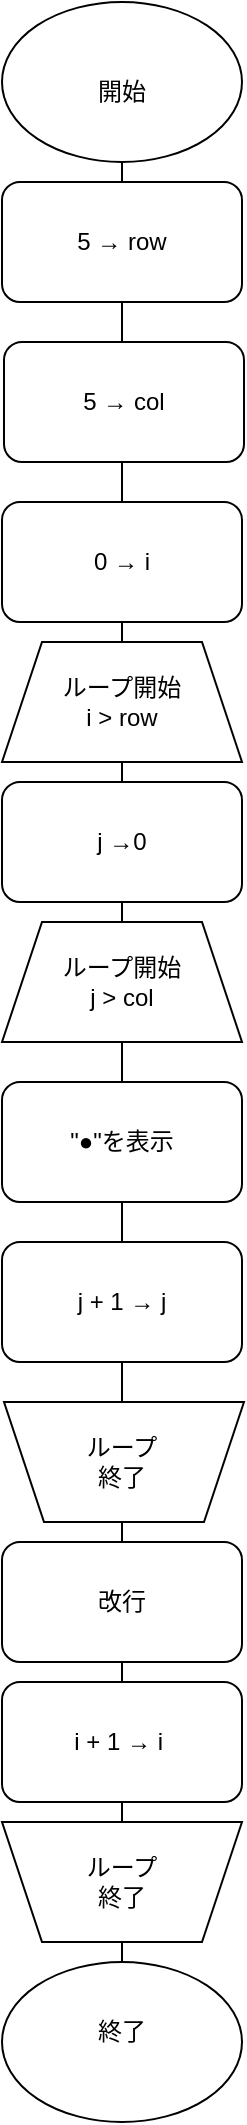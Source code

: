 <mxfile>
    <diagram id="XH0Vy2zy-eVzDtVqT014" name="ページ1">
        <mxGraphModel dx="855" dy="1685" grid="1" gridSize="10" guides="1" tooltips="1" connect="1" arrows="1" fold="1" page="1" pageScale="1" pageWidth="827" pageHeight="1169" math="0" shadow="0">
            <root>
                <mxCell id="0"/>
                <mxCell id="1" parent="0"/>
                <mxCell id="18" value="" style="endArrow=none;html=1;entryX=0.5;entryY=1;entryDx=0;entryDy=0;exitX=0.5;exitY=0;exitDx=0;exitDy=0;" parent="1" source="13" target="11" edge="1">
                    <mxGeometry width="50" height="50" relative="1" as="geometry">
                        <mxPoint x="270" y="-600" as="sourcePoint"/>
                        <mxPoint x="350" y="-1070" as="targetPoint"/>
                    </mxGeometry>
                </mxCell>
                <mxCell id="3" value="ループ開始&lt;div&gt;i &amp;gt; row&lt;/div&gt;" style="shape=trapezoid;perimeter=trapezoidPerimeter;whiteSpace=wrap;html=1;fixedSize=1;" parent="1" vertex="1">
                    <mxGeometry x="210" y="-840" width="120" height="60" as="geometry"/>
                </mxCell>
                <mxCell id="8" value="&quot;●&quot;を表示" style="rounded=1;whiteSpace=wrap;html=1;" parent="1" vertex="1">
                    <mxGeometry x="210" y="-620" width="120" height="60" as="geometry"/>
                </mxCell>
                <mxCell id="10" value="i + 1 → i&amp;nbsp;" style="rounded=1;whiteSpace=wrap;html=1;" parent="1" vertex="1">
                    <mxGeometry x="210" y="-320" width="120" height="60" as="geometry"/>
                </mxCell>
                <mxCell id="11" value="" style="ellipse;whiteSpace=wrap;html=1;" parent="1" vertex="1">
                    <mxGeometry x="210" y="-1160" width="120" height="80" as="geometry"/>
                </mxCell>
                <mxCell id="14" value="開始" style="text;html=1;align=center;verticalAlign=middle;whiteSpace=wrap;rounded=0;" parent="1" vertex="1">
                    <mxGeometry x="240" y="-1130" width="60" height="30" as="geometry"/>
                </mxCell>
                <mxCell id="19" value="5 → row" style="rounded=1;whiteSpace=wrap;html=1;" parent="1" vertex="1">
                    <mxGeometry x="210" y="-1070" width="120" height="60" as="geometry"/>
                </mxCell>
                <mxCell id="20" value="5 → col" style="rounded=1;whiteSpace=wrap;html=1;" vertex="1" parent="1">
                    <mxGeometry x="211" y="-990" width="120" height="60" as="geometry"/>
                </mxCell>
                <mxCell id="21" value="ループ開始&lt;div&gt;j &amp;gt; col&lt;/div&gt;" style="shape=trapezoid;perimeter=trapezoidPerimeter;whiteSpace=wrap;html=1;fixedSize=1;" vertex="1" parent="1">
                    <mxGeometry x="210" y="-700" width="120" height="60" as="geometry"/>
                </mxCell>
                <mxCell id="22" value="j + 1 → j" style="rounded=1;whiteSpace=wrap;html=1;" vertex="1" parent="1">
                    <mxGeometry x="210" y="-540" width="120" height="60" as="geometry"/>
                </mxCell>
                <mxCell id="25" value="改行" style="rounded=1;whiteSpace=wrap;html=1;" vertex="1" parent="1">
                    <mxGeometry x="210" y="-390" width="120" height="60" as="geometry"/>
                </mxCell>
                <mxCell id="26" value="j →0" style="rounded=1;whiteSpace=wrap;html=1;" vertex="1" parent="1">
                    <mxGeometry x="210" y="-770" width="120" height="60" as="geometry"/>
                </mxCell>
                <mxCell id="28" value="" style="group" vertex="1" connectable="0" parent="1">
                    <mxGeometry x="211" y="-460" width="120" height="60" as="geometry"/>
                </mxCell>
                <mxCell id="23" value="" style="shape=trapezoid;perimeter=trapezoidPerimeter;whiteSpace=wrap;html=1;fixedSize=1;rotation=-180;" vertex="1" parent="28">
                    <mxGeometry width="120" height="60" as="geometry"/>
                </mxCell>
                <mxCell id="24" value="ループ&lt;div&gt;終了&lt;/div&gt;" style="text;html=1;align=center;verticalAlign=middle;whiteSpace=wrap;rounded=0;" vertex="1" parent="28">
                    <mxGeometry x="29" y="15" width="60" height="30" as="geometry"/>
                </mxCell>
                <mxCell id="29" value="" style="group" vertex="1" connectable="0" parent="1">
                    <mxGeometry x="210" y="-250" width="120" height="60" as="geometry"/>
                </mxCell>
                <mxCell id="7" value="" style="shape=trapezoid;perimeter=trapezoidPerimeter;whiteSpace=wrap;html=1;fixedSize=1;rotation=-180;" parent="29" vertex="1">
                    <mxGeometry width="120" height="60" as="geometry"/>
                </mxCell>
                <mxCell id="17" value="ループ&lt;div&gt;終了&lt;/div&gt;" style="text;html=1;align=center;verticalAlign=middle;whiteSpace=wrap;rounded=0;" parent="29" vertex="1">
                    <mxGeometry x="30" y="15" width="60" height="30" as="geometry"/>
                </mxCell>
                <mxCell id="30" value="" style="group" vertex="1" connectable="0" parent="1">
                    <mxGeometry x="210" y="-180" width="120" height="80" as="geometry"/>
                </mxCell>
                <mxCell id="13" value="" style="ellipse;whiteSpace=wrap;html=1;" parent="30" vertex="1">
                    <mxGeometry width="120" height="80" as="geometry"/>
                </mxCell>
                <mxCell id="15" value="終了" style="text;html=1;align=center;verticalAlign=middle;whiteSpace=wrap;rounded=0;" parent="30" vertex="1">
                    <mxGeometry x="30" y="20" width="60" height="30" as="geometry"/>
                </mxCell>
                <mxCell id="31" value="" style="group" vertex="1" connectable="0" parent="1">
                    <mxGeometry x="210" y="-910" width="120" height="60" as="geometry"/>
                </mxCell>
                <mxCell id="12" value="" style="rounded=1;whiteSpace=wrap;html=1;" parent="31" vertex="1">
                    <mxGeometry width="120" height="60" as="geometry"/>
                </mxCell>
                <mxCell id="16" value="&lt;span style=&quot;background-color: transparent;&quot;&gt;0 → i&lt;/span&gt;" style="text;html=1;align=center;verticalAlign=middle;whiteSpace=wrap;rounded=0;" parent="31" vertex="1">
                    <mxGeometry x="30" y="15" width="60" height="30" as="geometry"/>
                </mxCell>
            </root>
        </mxGraphModel>
    </diagram>
</mxfile>